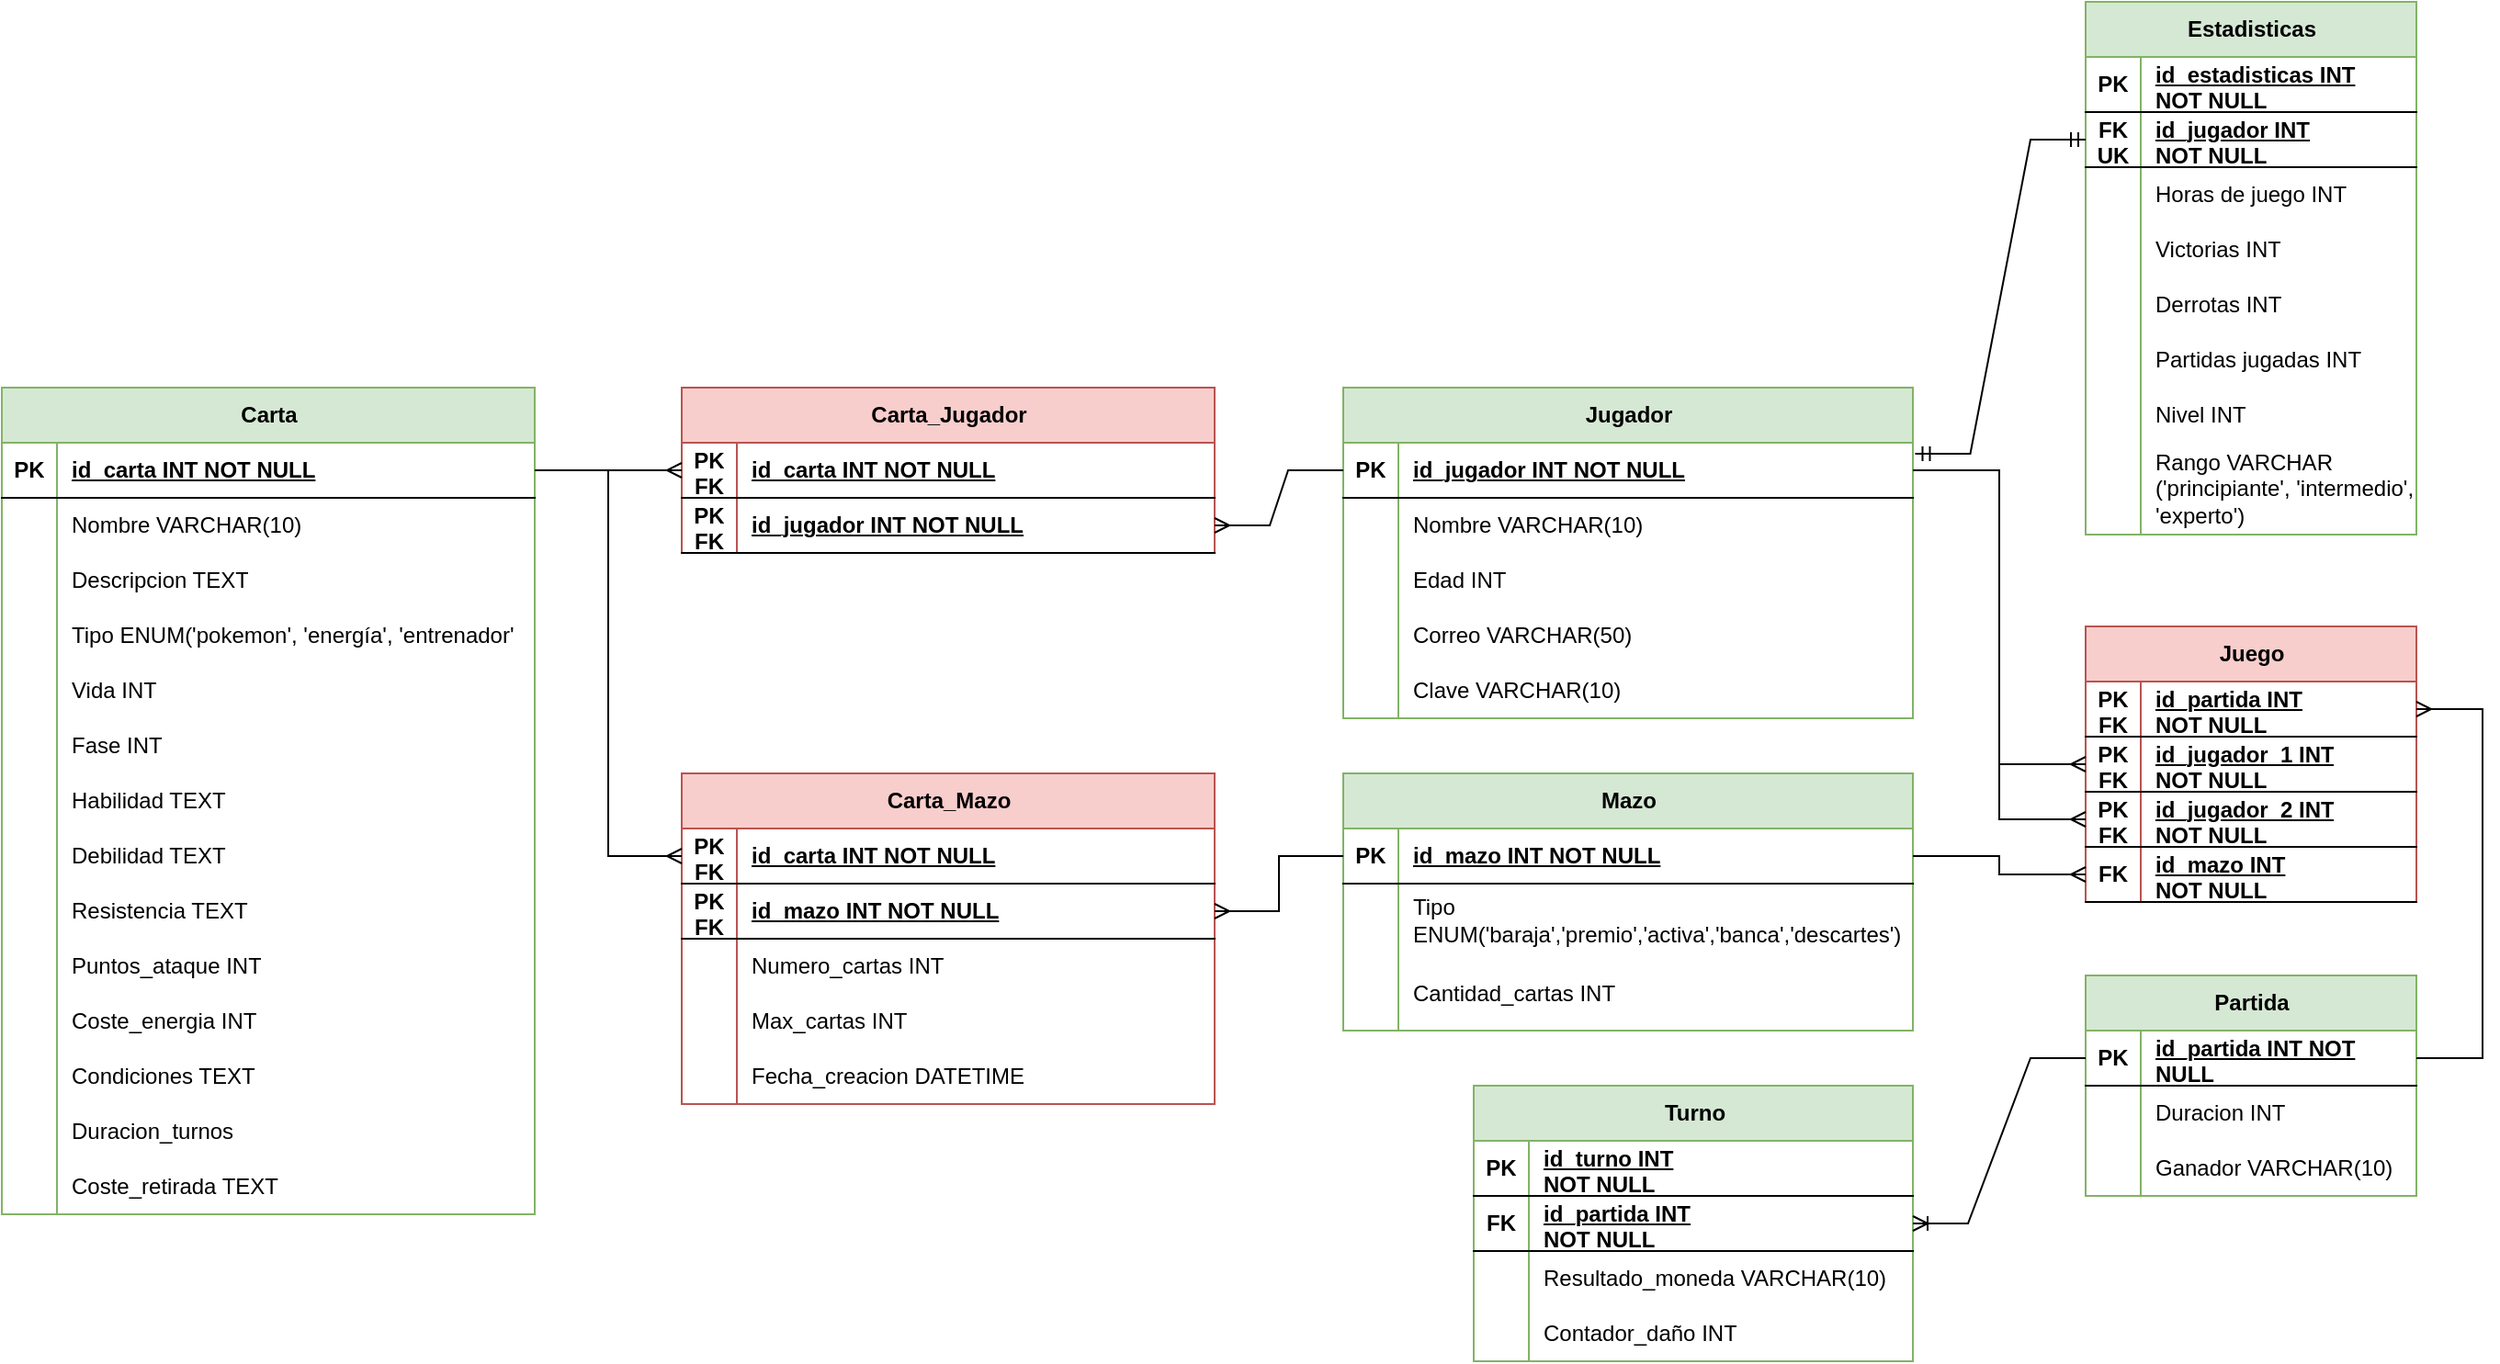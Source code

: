 <mxfile version="26.1.0">
  <diagram name="Página-1" id="tlngv8iXOyc2YVxWV-I8">
    <mxGraphModel grid="1" page="1" gridSize="10" guides="1" tooltips="1" connect="1" arrows="1" fold="1" pageScale="1" pageWidth="827" pageHeight="1169" math="0" shadow="0">
      <root>
        <mxCell id="0" />
        <mxCell id="1" parent="0" />
        <mxCell id="6Y1uYxIbJXJmOSM6ijOe-14" value="Jugador" style="shape=table;startSize=30;container=1;collapsible=1;childLayout=tableLayout;fixedRows=1;rowLines=0;fontStyle=1;align=center;resizeLast=1;html=1;fillColor=#d5e8d4;strokeColor=#82b366;" vertex="1" parent="1">
          <mxGeometry x="10" y="90" width="310" height="180" as="geometry">
            <mxRectangle x="400" y="110" width="80" height="30" as="alternateBounds" />
          </mxGeometry>
        </mxCell>
        <mxCell id="6Y1uYxIbJXJmOSM6ijOe-15" value="" style="shape=tableRow;horizontal=0;startSize=0;swimlaneHead=0;swimlaneBody=0;fillColor=none;collapsible=0;dropTarget=0;points=[[0,0.5],[1,0.5]];portConstraint=eastwest;top=0;left=0;right=0;bottom=1;" vertex="1" parent="6Y1uYxIbJXJmOSM6ijOe-14">
          <mxGeometry y="30" width="310" height="30" as="geometry" />
        </mxCell>
        <mxCell id="6Y1uYxIbJXJmOSM6ijOe-16" value="PK" style="shape=partialRectangle;connectable=0;fillColor=none;top=0;left=0;bottom=0;right=0;fontStyle=1;overflow=hidden;whiteSpace=wrap;html=1;" vertex="1" parent="6Y1uYxIbJXJmOSM6ijOe-15">
          <mxGeometry width="30" height="30" as="geometry">
            <mxRectangle width="30" height="30" as="alternateBounds" />
          </mxGeometry>
        </mxCell>
        <mxCell id="6Y1uYxIbJXJmOSM6ijOe-17" value="id_jugador INT NOT NULL" style="shape=partialRectangle;connectable=0;fillColor=none;top=0;left=0;bottom=0;right=0;align=left;spacingLeft=6;fontStyle=5;overflow=hidden;whiteSpace=wrap;html=1;" vertex="1" parent="6Y1uYxIbJXJmOSM6ijOe-15">
          <mxGeometry x="30" width="280" height="30" as="geometry">
            <mxRectangle width="280" height="30" as="alternateBounds" />
          </mxGeometry>
        </mxCell>
        <mxCell id="6Y1uYxIbJXJmOSM6ijOe-18" value="" style="shape=tableRow;horizontal=0;startSize=0;swimlaneHead=0;swimlaneBody=0;fillColor=none;collapsible=0;dropTarget=0;points=[[0,0.5],[1,0.5]];portConstraint=eastwest;top=0;left=0;right=0;bottom=0;" vertex="1" parent="6Y1uYxIbJXJmOSM6ijOe-14">
          <mxGeometry y="60" width="310" height="30" as="geometry" />
        </mxCell>
        <mxCell id="6Y1uYxIbJXJmOSM6ijOe-19" value="" style="shape=partialRectangle;connectable=0;fillColor=none;top=0;left=0;bottom=0;right=0;editable=1;overflow=hidden;whiteSpace=wrap;html=1;" vertex="1" parent="6Y1uYxIbJXJmOSM6ijOe-18">
          <mxGeometry width="30" height="30" as="geometry">
            <mxRectangle width="30" height="30" as="alternateBounds" />
          </mxGeometry>
        </mxCell>
        <mxCell id="6Y1uYxIbJXJmOSM6ijOe-20" value="Nombre VARCHAR(10)" style="shape=partialRectangle;connectable=0;fillColor=none;top=0;left=0;bottom=0;right=0;align=left;spacingLeft=6;overflow=hidden;whiteSpace=wrap;html=1;" vertex="1" parent="6Y1uYxIbJXJmOSM6ijOe-18">
          <mxGeometry x="30" width="280" height="30" as="geometry">
            <mxRectangle width="280" height="30" as="alternateBounds" />
          </mxGeometry>
        </mxCell>
        <mxCell id="6Y1uYxIbJXJmOSM6ijOe-21" value="" style="shape=tableRow;horizontal=0;startSize=0;swimlaneHead=0;swimlaneBody=0;fillColor=none;collapsible=0;dropTarget=0;points=[[0,0.5],[1,0.5]];portConstraint=eastwest;top=0;left=0;right=0;bottom=0;" vertex="1" parent="6Y1uYxIbJXJmOSM6ijOe-14">
          <mxGeometry y="90" width="310" height="30" as="geometry" />
        </mxCell>
        <mxCell id="6Y1uYxIbJXJmOSM6ijOe-22" value="" style="shape=partialRectangle;connectable=0;fillColor=none;top=0;left=0;bottom=0;right=0;editable=1;overflow=hidden;whiteSpace=wrap;html=1;" vertex="1" parent="6Y1uYxIbJXJmOSM6ijOe-21">
          <mxGeometry width="30" height="30" as="geometry">
            <mxRectangle width="30" height="30" as="alternateBounds" />
          </mxGeometry>
        </mxCell>
        <mxCell id="6Y1uYxIbJXJmOSM6ijOe-23" value="Edad INT" style="shape=partialRectangle;connectable=0;fillColor=none;top=0;left=0;bottom=0;right=0;align=left;spacingLeft=6;overflow=hidden;whiteSpace=wrap;html=1;" vertex="1" parent="6Y1uYxIbJXJmOSM6ijOe-21">
          <mxGeometry x="30" width="280" height="30" as="geometry">
            <mxRectangle width="280" height="30" as="alternateBounds" />
          </mxGeometry>
        </mxCell>
        <mxCell id="Kytd1l6AJFmynb2f_fbJ-1" style="shape=tableRow;horizontal=0;startSize=0;swimlaneHead=0;swimlaneBody=0;fillColor=none;collapsible=0;dropTarget=0;points=[[0,0.5],[1,0.5]];portConstraint=eastwest;top=0;left=0;right=0;bottom=0;" vertex="1" parent="6Y1uYxIbJXJmOSM6ijOe-14">
          <mxGeometry y="120" width="310" height="30" as="geometry" />
        </mxCell>
        <mxCell id="Kytd1l6AJFmynb2f_fbJ-2" style="shape=partialRectangle;connectable=0;fillColor=none;top=0;left=0;bottom=0;right=0;editable=1;overflow=hidden;whiteSpace=wrap;html=1;" vertex="1" parent="Kytd1l6AJFmynb2f_fbJ-1">
          <mxGeometry width="30" height="30" as="geometry">
            <mxRectangle width="30" height="30" as="alternateBounds" />
          </mxGeometry>
        </mxCell>
        <mxCell id="Kytd1l6AJFmynb2f_fbJ-3" value="Correo VARCHAR(50)" style="shape=partialRectangle;connectable=0;fillColor=none;top=0;left=0;bottom=0;right=0;align=left;spacingLeft=6;overflow=hidden;whiteSpace=wrap;html=1;" vertex="1" parent="Kytd1l6AJFmynb2f_fbJ-1">
          <mxGeometry x="30" width="280" height="30" as="geometry">
            <mxRectangle width="280" height="30" as="alternateBounds" />
          </mxGeometry>
        </mxCell>
        <mxCell id="Kytd1l6AJFmynb2f_fbJ-4" style="shape=tableRow;horizontal=0;startSize=0;swimlaneHead=0;swimlaneBody=0;fillColor=none;collapsible=0;dropTarget=0;points=[[0,0.5],[1,0.5]];portConstraint=eastwest;top=0;left=0;right=0;bottom=0;" vertex="1" parent="6Y1uYxIbJXJmOSM6ijOe-14">
          <mxGeometry y="150" width="310" height="30" as="geometry" />
        </mxCell>
        <mxCell id="Kytd1l6AJFmynb2f_fbJ-5" style="shape=partialRectangle;connectable=0;fillColor=none;top=0;left=0;bottom=0;right=0;editable=1;overflow=hidden;whiteSpace=wrap;html=1;" vertex="1" parent="Kytd1l6AJFmynb2f_fbJ-4">
          <mxGeometry width="30" height="30" as="geometry">
            <mxRectangle width="30" height="30" as="alternateBounds" />
          </mxGeometry>
        </mxCell>
        <mxCell id="Kytd1l6AJFmynb2f_fbJ-6" value="Clave VARCHAR(10)" style="shape=partialRectangle;connectable=0;fillColor=none;top=0;left=0;bottom=0;right=0;align=left;spacingLeft=6;overflow=hidden;whiteSpace=wrap;html=1;" vertex="1" parent="Kytd1l6AJFmynb2f_fbJ-4">
          <mxGeometry x="30" width="280" height="30" as="geometry">
            <mxRectangle width="280" height="30" as="alternateBounds" />
          </mxGeometry>
        </mxCell>
        <mxCell id="6Y1uYxIbJXJmOSM6ijOe-32" value="Estadisticas" style="shape=table;startSize=30;container=1;collapsible=1;childLayout=tableLayout;fixedRows=1;rowLines=0;fontStyle=1;align=center;resizeLast=1;html=1;fillColor=#d5e8d4;strokeColor=#82b366;" vertex="1" parent="1">
          <mxGeometry x="414" y="-120" width="180" height="290" as="geometry" />
        </mxCell>
        <mxCell id="JZJrmKVBLLm1Tu2zkFdy-1" value="" style="shape=tableRow;horizontal=0;startSize=0;swimlaneHead=0;swimlaneBody=0;fillColor=none;collapsible=0;dropTarget=0;points=[[0,0.5],[1,0.5]];portConstraint=eastwest;top=0;left=0;right=0;bottom=1;" vertex="1" parent="6Y1uYxIbJXJmOSM6ijOe-32">
          <mxGeometry y="30" width="180" height="30" as="geometry" />
        </mxCell>
        <mxCell id="JZJrmKVBLLm1Tu2zkFdy-2" value="PK" style="shape=partialRectangle;connectable=0;fillColor=none;top=0;left=0;bottom=0;right=0;fontStyle=1;overflow=hidden;whiteSpace=wrap;html=1;" vertex="1" parent="JZJrmKVBLLm1Tu2zkFdy-1">
          <mxGeometry width="30" height="30" as="geometry">
            <mxRectangle width="30" height="30" as="alternateBounds" />
          </mxGeometry>
        </mxCell>
        <mxCell id="JZJrmKVBLLm1Tu2zkFdy-3" value="id_estadisticas INT&lt;br&gt;NOT NULL" style="shape=partialRectangle;connectable=0;fillColor=none;top=0;left=0;bottom=0;right=0;align=left;spacingLeft=6;fontStyle=5;overflow=hidden;whiteSpace=wrap;html=1;" vertex="1" parent="JZJrmKVBLLm1Tu2zkFdy-1">
          <mxGeometry x="30" width="150" height="30" as="geometry">
            <mxRectangle width="150" height="30" as="alternateBounds" />
          </mxGeometry>
        </mxCell>
        <mxCell id="6Y1uYxIbJXJmOSM6ijOe-33" value="" style="shape=tableRow;horizontal=0;startSize=0;swimlaneHead=0;swimlaneBody=0;fillColor=none;collapsible=0;dropTarget=0;points=[[0,0.5],[1,0.5]];portConstraint=eastwest;top=0;left=0;right=0;bottom=1;" vertex="1" parent="6Y1uYxIbJXJmOSM6ijOe-32">
          <mxGeometry y="60" width="180" height="30" as="geometry" />
        </mxCell>
        <mxCell id="6Y1uYxIbJXJmOSM6ijOe-34" value="FK&lt;div&gt;UK&lt;/div&gt;" style="shape=partialRectangle;connectable=0;fillColor=none;top=0;left=0;bottom=0;right=0;fontStyle=1;overflow=hidden;whiteSpace=wrap;html=1;" vertex="1" parent="6Y1uYxIbJXJmOSM6ijOe-33">
          <mxGeometry width="30" height="30" as="geometry">
            <mxRectangle width="30" height="30" as="alternateBounds" />
          </mxGeometry>
        </mxCell>
        <mxCell id="6Y1uYxIbJXJmOSM6ijOe-35" value="id_jugador INT&lt;br&gt;NOT NULL" style="shape=partialRectangle;connectable=0;fillColor=none;top=0;left=0;bottom=0;right=0;align=left;spacingLeft=6;fontStyle=5;overflow=hidden;whiteSpace=wrap;html=1;" vertex="1" parent="6Y1uYxIbJXJmOSM6ijOe-33">
          <mxGeometry x="30" width="150" height="30" as="geometry">
            <mxRectangle width="150" height="30" as="alternateBounds" />
          </mxGeometry>
        </mxCell>
        <mxCell id="6Y1uYxIbJXJmOSM6ijOe-36" value="" style="shape=tableRow;horizontal=0;startSize=0;swimlaneHead=0;swimlaneBody=0;fillColor=none;collapsible=0;dropTarget=0;points=[[0,0.5],[1,0.5]];portConstraint=eastwest;top=0;left=0;right=0;bottom=0;" vertex="1" parent="6Y1uYxIbJXJmOSM6ijOe-32">
          <mxGeometry y="90" width="180" height="30" as="geometry" />
        </mxCell>
        <mxCell id="6Y1uYxIbJXJmOSM6ijOe-37" value="" style="shape=partialRectangle;connectable=0;fillColor=none;top=0;left=0;bottom=0;right=0;editable=1;overflow=hidden;whiteSpace=wrap;html=1;" vertex="1" parent="6Y1uYxIbJXJmOSM6ijOe-36">
          <mxGeometry width="30" height="30" as="geometry">
            <mxRectangle width="30" height="30" as="alternateBounds" />
          </mxGeometry>
        </mxCell>
        <mxCell id="6Y1uYxIbJXJmOSM6ijOe-38" value="Horas de juego INT" style="shape=partialRectangle;connectable=0;fillColor=none;top=0;left=0;bottom=0;right=0;align=left;spacingLeft=6;overflow=hidden;whiteSpace=wrap;html=1;" vertex="1" parent="6Y1uYxIbJXJmOSM6ijOe-36">
          <mxGeometry x="30" width="150" height="30" as="geometry">
            <mxRectangle width="150" height="30" as="alternateBounds" />
          </mxGeometry>
        </mxCell>
        <mxCell id="6Y1uYxIbJXJmOSM6ijOe-39" value="" style="shape=tableRow;horizontal=0;startSize=0;swimlaneHead=0;swimlaneBody=0;fillColor=none;collapsible=0;dropTarget=0;points=[[0,0.5],[1,0.5]];portConstraint=eastwest;top=0;left=0;right=0;bottom=0;" vertex="1" parent="6Y1uYxIbJXJmOSM6ijOe-32">
          <mxGeometry y="120" width="180" height="30" as="geometry" />
        </mxCell>
        <mxCell id="6Y1uYxIbJXJmOSM6ijOe-40" value="" style="shape=partialRectangle;connectable=0;fillColor=none;top=0;left=0;bottom=0;right=0;editable=1;overflow=hidden;whiteSpace=wrap;html=1;" vertex="1" parent="6Y1uYxIbJXJmOSM6ijOe-39">
          <mxGeometry width="30" height="30" as="geometry">
            <mxRectangle width="30" height="30" as="alternateBounds" />
          </mxGeometry>
        </mxCell>
        <mxCell id="6Y1uYxIbJXJmOSM6ijOe-41" value="Victorias INT" style="shape=partialRectangle;connectable=0;fillColor=none;top=0;left=0;bottom=0;right=0;align=left;spacingLeft=6;overflow=hidden;whiteSpace=wrap;html=1;" vertex="1" parent="6Y1uYxIbJXJmOSM6ijOe-39">
          <mxGeometry x="30" width="150" height="30" as="geometry">
            <mxRectangle width="150" height="30" as="alternateBounds" />
          </mxGeometry>
        </mxCell>
        <mxCell id="6Y1uYxIbJXJmOSM6ijOe-42" value="" style="shape=tableRow;horizontal=0;startSize=0;swimlaneHead=0;swimlaneBody=0;fillColor=none;collapsible=0;dropTarget=0;points=[[0,0.5],[1,0.5]];portConstraint=eastwest;top=0;left=0;right=0;bottom=0;" vertex="1" parent="6Y1uYxIbJXJmOSM6ijOe-32">
          <mxGeometry y="150" width="180" height="30" as="geometry" />
        </mxCell>
        <mxCell id="6Y1uYxIbJXJmOSM6ijOe-43" value="" style="shape=partialRectangle;connectable=0;fillColor=none;top=0;left=0;bottom=0;right=0;editable=1;overflow=hidden;whiteSpace=wrap;html=1;" vertex="1" parent="6Y1uYxIbJXJmOSM6ijOe-42">
          <mxGeometry width="30" height="30" as="geometry">
            <mxRectangle width="30" height="30" as="alternateBounds" />
          </mxGeometry>
        </mxCell>
        <mxCell id="6Y1uYxIbJXJmOSM6ijOe-44" value="Derrotas INT" style="shape=partialRectangle;connectable=0;fillColor=none;top=0;left=0;bottom=0;right=0;align=left;spacingLeft=6;overflow=hidden;whiteSpace=wrap;html=1;" vertex="1" parent="6Y1uYxIbJXJmOSM6ijOe-42">
          <mxGeometry x="30" width="150" height="30" as="geometry">
            <mxRectangle width="150" height="30" as="alternateBounds" />
          </mxGeometry>
        </mxCell>
        <mxCell id="6Y1uYxIbJXJmOSM6ijOe-83" value="" style="shape=tableRow;horizontal=0;startSize=0;swimlaneHead=0;swimlaneBody=0;fillColor=none;collapsible=0;dropTarget=0;points=[[0,0.5],[1,0.5]];portConstraint=eastwest;top=0;left=0;right=0;bottom=0;" vertex="1" parent="6Y1uYxIbJXJmOSM6ijOe-32">
          <mxGeometry y="180" width="180" height="30" as="geometry" />
        </mxCell>
        <mxCell id="6Y1uYxIbJXJmOSM6ijOe-84" value="" style="shape=partialRectangle;connectable=0;fillColor=none;top=0;left=0;bottom=0;right=0;editable=1;overflow=hidden;whiteSpace=wrap;html=1;" vertex="1" parent="6Y1uYxIbJXJmOSM6ijOe-83">
          <mxGeometry width="30" height="30" as="geometry">
            <mxRectangle width="30" height="30" as="alternateBounds" />
          </mxGeometry>
        </mxCell>
        <mxCell id="6Y1uYxIbJXJmOSM6ijOe-85" value="Partidas jugadas INT" style="shape=partialRectangle;connectable=0;fillColor=none;top=0;left=0;bottom=0;right=0;align=left;spacingLeft=6;overflow=hidden;whiteSpace=wrap;html=1;" vertex="1" parent="6Y1uYxIbJXJmOSM6ijOe-83">
          <mxGeometry x="30" width="150" height="30" as="geometry">
            <mxRectangle width="150" height="30" as="alternateBounds" />
          </mxGeometry>
        </mxCell>
        <mxCell id="Kytd1l6AJFmynb2f_fbJ-10" style="shape=tableRow;horizontal=0;startSize=0;swimlaneHead=0;swimlaneBody=0;fillColor=none;collapsible=0;dropTarget=0;points=[[0,0.5],[1,0.5]];portConstraint=eastwest;top=0;left=0;right=0;bottom=0;" vertex="1" parent="6Y1uYxIbJXJmOSM6ijOe-32">
          <mxGeometry y="210" width="180" height="30" as="geometry" />
        </mxCell>
        <mxCell id="Kytd1l6AJFmynb2f_fbJ-11" style="shape=partialRectangle;connectable=0;fillColor=none;top=0;left=0;bottom=0;right=0;editable=1;overflow=hidden;whiteSpace=wrap;html=1;" vertex="1" parent="Kytd1l6AJFmynb2f_fbJ-10">
          <mxGeometry width="30" height="30" as="geometry">
            <mxRectangle width="30" height="30" as="alternateBounds" />
          </mxGeometry>
        </mxCell>
        <mxCell id="Kytd1l6AJFmynb2f_fbJ-12" value="Nivel INT" style="shape=partialRectangle;connectable=0;fillColor=none;top=0;left=0;bottom=0;right=0;align=left;spacingLeft=6;overflow=hidden;whiteSpace=wrap;html=1;" vertex="1" parent="Kytd1l6AJFmynb2f_fbJ-10">
          <mxGeometry x="30" width="150" height="30" as="geometry">
            <mxRectangle width="150" height="30" as="alternateBounds" />
          </mxGeometry>
        </mxCell>
        <mxCell id="Kytd1l6AJFmynb2f_fbJ-13" style="shape=tableRow;horizontal=0;startSize=0;swimlaneHead=0;swimlaneBody=0;fillColor=none;collapsible=0;dropTarget=0;points=[[0,0.5],[1,0.5]];portConstraint=eastwest;top=0;left=0;right=0;bottom=0;" vertex="1" parent="6Y1uYxIbJXJmOSM6ijOe-32">
          <mxGeometry y="240" width="180" height="50" as="geometry" />
        </mxCell>
        <mxCell id="Kytd1l6AJFmynb2f_fbJ-14" style="shape=partialRectangle;connectable=0;fillColor=none;top=0;left=0;bottom=0;right=0;editable=1;overflow=hidden;whiteSpace=wrap;html=1;" vertex="1" parent="Kytd1l6AJFmynb2f_fbJ-13">
          <mxGeometry width="30" height="50" as="geometry">
            <mxRectangle width="30" height="50" as="alternateBounds" />
          </mxGeometry>
        </mxCell>
        <mxCell id="Kytd1l6AJFmynb2f_fbJ-15" value="Rango VARCHAR (&#39;principiante&#39;, &#39;intermedio&#39;, &#39;experto&#39;)" style="shape=partialRectangle;connectable=0;fillColor=none;top=0;left=0;bottom=0;right=0;align=left;spacingLeft=6;overflow=hidden;whiteSpace=wrap;html=1;" vertex="1" parent="Kytd1l6AJFmynb2f_fbJ-13">
          <mxGeometry x="30" width="150" height="50" as="geometry">
            <mxRectangle width="150" height="50" as="alternateBounds" />
          </mxGeometry>
        </mxCell>
        <mxCell id="6Y1uYxIbJXJmOSM6ijOe-54" value="Carta" style="shape=table;startSize=30;container=1;collapsible=1;childLayout=tableLayout;fixedRows=1;rowLines=0;fontStyle=1;align=center;resizeLast=1;html=1;fillColor=#d5e8d4;strokeColor=#82b366;" vertex="1" parent="1">
          <mxGeometry x="-720" y="90" width="290.0" height="450" as="geometry" />
        </mxCell>
        <mxCell id="6Y1uYxIbJXJmOSM6ijOe-55" value="" style="shape=tableRow;horizontal=0;startSize=0;swimlaneHead=0;swimlaneBody=0;fillColor=none;collapsible=0;dropTarget=0;points=[[0,0.5],[1,0.5]];portConstraint=eastwest;top=0;left=0;right=0;bottom=1;" vertex="1" parent="6Y1uYxIbJXJmOSM6ijOe-54">
          <mxGeometry y="30" width="290.0" height="30" as="geometry" />
        </mxCell>
        <mxCell id="6Y1uYxIbJXJmOSM6ijOe-56" value="PK" style="shape=partialRectangle;connectable=0;fillColor=none;top=0;left=0;bottom=0;right=0;fontStyle=1;overflow=hidden;whiteSpace=wrap;html=1;" vertex="1" parent="6Y1uYxIbJXJmOSM6ijOe-55">
          <mxGeometry width="30" height="30" as="geometry">
            <mxRectangle width="30" height="30" as="alternateBounds" />
          </mxGeometry>
        </mxCell>
        <mxCell id="6Y1uYxIbJXJmOSM6ijOe-57" value="id_carta INT NOT NULL" style="shape=partialRectangle;connectable=0;fillColor=none;top=0;left=0;bottom=0;right=0;align=left;spacingLeft=6;fontStyle=5;overflow=hidden;whiteSpace=wrap;html=1;" vertex="1" parent="6Y1uYxIbJXJmOSM6ijOe-55">
          <mxGeometry x="30" width="260.0" height="30" as="geometry">
            <mxRectangle width="260.0" height="30" as="alternateBounds" />
          </mxGeometry>
        </mxCell>
        <mxCell id="6Y1uYxIbJXJmOSM6ijOe-61" value="" style="shape=tableRow;horizontal=0;startSize=0;swimlaneHead=0;swimlaneBody=0;fillColor=none;collapsible=0;dropTarget=0;points=[[0,0.5],[1,0.5]];portConstraint=eastwest;top=0;left=0;right=0;bottom=0;" vertex="1" parent="6Y1uYxIbJXJmOSM6ijOe-54">
          <mxGeometry y="60" width="290.0" height="30" as="geometry" />
        </mxCell>
        <mxCell id="6Y1uYxIbJXJmOSM6ijOe-62" value="" style="shape=partialRectangle;connectable=0;fillColor=none;top=0;left=0;bottom=0;right=0;editable=1;overflow=hidden;whiteSpace=wrap;html=1;" vertex="1" parent="6Y1uYxIbJXJmOSM6ijOe-61">
          <mxGeometry width="30" height="30" as="geometry">
            <mxRectangle width="30" height="30" as="alternateBounds" />
          </mxGeometry>
        </mxCell>
        <mxCell id="6Y1uYxIbJXJmOSM6ijOe-63" value="Nombre VARCHAR(10)" style="shape=partialRectangle;connectable=0;fillColor=none;top=0;left=0;bottom=0;right=0;align=left;spacingLeft=6;overflow=hidden;whiteSpace=wrap;html=1;" vertex="1" parent="6Y1uYxIbJXJmOSM6ijOe-61">
          <mxGeometry x="30" width="260.0" height="30" as="geometry">
            <mxRectangle width="260.0" height="30" as="alternateBounds" />
          </mxGeometry>
        </mxCell>
        <mxCell id="njJMeFl6jzKbLZJjlkmR-35" value="" style="shape=tableRow;horizontal=0;startSize=0;swimlaneHead=0;swimlaneBody=0;fillColor=none;collapsible=0;dropTarget=0;points=[[0,0.5],[1,0.5]];portConstraint=eastwest;top=0;left=0;right=0;bottom=0;" vertex="1" parent="6Y1uYxIbJXJmOSM6ijOe-54">
          <mxGeometry y="90" width="290.0" height="30" as="geometry" />
        </mxCell>
        <mxCell id="njJMeFl6jzKbLZJjlkmR-36" value="" style="shape=partialRectangle;connectable=0;fillColor=none;top=0;left=0;bottom=0;right=0;editable=1;overflow=hidden;whiteSpace=wrap;html=1;" vertex="1" parent="njJMeFl6jzKbLZJjlkmR-35">
          <mxGeometry width="30" height="30" as="geometry">
            <mxRectangle width="30" height="30" as="alternateBounds" />
          </mxGeometry>
        </mxCell>
        <mxCell id="njJMeFl6jzKbLZJjlkmR-37" value="Descripcion TEXT" style="shape=partialRectangle;connectable=0;fillColor=none;top=0;left=0;bottom=0;right=0;align=left;spacingLeft=6;overflow=hidden;whiteSpace=wrap;html=1;" vertex="1" parent="njJMeFl6jzKbLZJjlkmR-35">
          <mxGeometry x="30" width="260.0" height="30" as="geometry">
            <mxRectangle width="260.0" height="30" as="alternateBounds" />
          </mxGeometry>
        </mxCell>
        <mxCell id="6Y1uYxIbJXJmOSM6ijOe-58" value="" style="shape=tableRow;horizontal=0;startSize=0;swimlaneHead=0;swimlaneBody=0;fillColor=none;collapsible=0;dropTarget=0;points=[[0,0.5],[1,0.5]];portConstraint=eastwest;top=0;left=0;right=0;bottom=0;" vertex="1" parent="6Y1uYxIbJXJmOSM6ijOe-54">
          <mxGeometry y="120" width="290.0" height="30" as="geometry" />
        </mxCell>
        <mxCell id="6Y1uYxIbJXJmOSM6ijOe-59" value="" style="shape=partialRectangle;connectable=0;fillColor=none;top=0;left=0;bottom=0;right=0;editable=1;overflow=hidden;whiteSpace=wrap;html=1;" vertex="1" parent="6Y1uYxIbJXJmOSM6ijOe-58">
          <mxGeometry width="30" height="30" as="geometry">
            <mxRectangle width="30" height="30" as="alternateBounds" />
          </mxGeometry>
        </mxCell>
        <mxCell id="6Y1uYxIbJXJmOSM6ijOe-60" value="Tipo ENUM(&#39;pokemon&#39;, &#39;energía&#39;, &#39;entrenador&#39;" style="shape=partialRectangle;connectable=0;fillColor=none;top=0;left=0;bottom=0;right=0;align=left;spacingLeft=6;overflow=hidden;whiteSpace=wrap;html=1;" vertex="1" parent="6Y1uYxIbJXJmOSM6ijOe-58">
          <mxGeometry x="30" width="260.0" height="30" as="geometry">
            <mxRectangle width="260.0" height="30" as="alternateBounds" />
          </mxGeometry>
        </mxCell>
        <mxCell id="6Y1uYxIbJXJmOSM6ijOe-64" value="" style="shape=tableRow;horizontal=0;startSize=0;swimlaneHead=0;swimlaneBody=0;fillColor=none;collapsible=0;dropTarget=0;points=[[0,0.5],[1,0.5]];portConstraint=eastwest;top=0;left=0;right=0;bottom=0;" vertex="1" parent="6Y1uYxIbJXJmOSM6ijOe-54">
          <mxGeometry y="150" width="290.0" height="30" as="geometry" />
        </mxCell>
        <mxCell id="6Y1uYxIbJXJmOSM6ijOe-65" value="" style="shape=partialRectangle;connectable=0;fillColor=none;top=0;left=0;bottom=0;right=0;editable=1;overflow=hidden;whiteSpace=wrap;html=1;" vertex="1" parent="6Y1uYxIbJXJmOSM6ijOe-64">
          <mxGeometry width="30" height="30" as="geometry">
            <mxRectangle width="30" height="30" as="alternateBounds" />
          </mxGeometry>
        </mxCell>
        <mxCell id="6Y1uYxIbJXJmOSM6ijOe-66" value="Vida INT" style="shape=partialRectangle;connectable=0;fillColor=none;top=0;left=0;bottom=0;right=0;align=left;spacingLeft=6;overflow=hidden;whiteSpace=wrap;html=1;" vertex="1" parent="6Y1uYxIbJXJmOSM6ijOe-64">
          <mxGeometry x="30" width="260.0" height="30" as="geometry">
            <mxRectangle width="260.0" height="30" as="alternateBounds" />
          </mxGeometry>
        </mxCell>
        <mxCell id="njJMeFl6jzKbLZJjlkmR-4" value="" style="shape=tableRow;horizontal=0;startSize=0;swimlaneHead=0;swimlaneBody=0;fillColor=none;collapsible=0;dropTarget=0;points=[[0,0.5],[1,0.5]];portConstraint=eastwest;top=0;left=0;right=0;bottom=0;" vertex="1" parent="6Y1uYxIbJXJmOSM6ijOe-54">
          <mxGeometry y="180" width="290.0" height="30" as="geometry" />
        </mxCell>
        <mxCell id="njJMeFl6jzKbLZJjlkmR-5" value="" style="shape=partialRectangle;connectable=0;fillColor=none;top=0;left=0;bottom=0;right=0;editable=1;overflow=hidden;whiteSpace=wrap;html=1;" vertex="1" parent="njJMeFl6jzKbLZJjlkmR-4">
          <mxGeometry width="30" height="30" as="geometry">
            <mxRectangle width="30" height="30" as="alternateBounds" />
          </mxGeometry>
        </mxCell>
        <mxCell id="njJMeFl6jzKbLZJjlkmR-6" value="Fase INT" style="shape=partialRectangle;connectable=0;fillColor=none;top=0;left=0;bottom=0;right=0;align=left;spacingLeft=6;overflow=hidden;whiteSpace=wrap;html=1;" vertex="1" parent="njJMeFl6jzKbLZJjlkmR-4">
          <mxGeometry x="30" width="260.0" height="30" as="geometry">
            <mxRectangle width="260.0" height="30" as="alternateBounds" />
          </mxGeometry>
        </mxCell>
        <mxCell id="njJMeFl6jzKbLZJjlkmR-102" style="shape=tableRow;horizontal=0;startSize=0;swimlaneHead=0;swimlaneBody=0;fillColor=none;collapsible=0;dropTarget=0;points=[[0,0.5],[1,0.5]];portConstraint=eastwest;top=0;left=0;right=0;bottom=0;" vertex="1" parent="6Y1uYxIbJXJmOSM6ijOe-54">
          <mxGeometry y="210" width="290.0" height="30" as="geometry" />
        </mxCell>
        <mxCell id="njJMeFl6jzKbLZJjlkmR-103" style="shape=partialRectangle;connectable=0;fillColor=none;top=0;left=0;bottom=0;right=0;editable=1;overflow=hidden;whiteSpace=wrap;html=1;" vertex="1" parent="njJMeFl6jzKbLZJjlkmR-102">
          <mxGeometry width="30" height="30" as="geometry">
            <mxRectangle width="30" height="30" as="alternateBounds" />
          </mxGeometry>
        </mxCell>
        <mxCell id="njJMeFl6jzKbLZJjlkmR-104" value="Habilidad TEXT" style="shape=partialRectangle;connectable=0;fillColor=none;top=0;left=0;bottom=0;right=0;align=left;spacingLeft=6;overflow=hidden;whiteSpace=wrap;html=1;" vertex="1" parent="njJMeFl6jzKbLZJjlkmR-102">
          <mxGeometry x="30" width="260.0" height="30" as="geometry">
            <mxRectangle width="260.0" height="30" as="alternateBounds" />
          </mxGeometry>
        </mxCell>
        <mxCell id="6Y1uYxIbJXJmOSM6ijOe-70" value="" style="shape=tableRow;horizontal=0;startSize=0;swimlaneHead=0;swimlaneBody=0;fillColor=none;collapsible=0;dropTarget=0;points=[[0,0.5],[1,0.5]];portConstraint=eastwest;top=0;left=0;right=0;bottom=0;" vertex="1" parent="6Y1uYxIbJXJmOSM6ijOe-54">
          <mxGeometry y="240" width="290.0" height="30" as="geometry" />
        </mxCell>
        <mxCell id="6Y1uYxIbJXJmOSM6ijOe-71" value="" style="shape=partialRectangle;connectable=0;fillColor=none;top=0;left=0;bottom=0;right=0;editable=1;overflow=hidden;whiteSpace=wrap;html=1;" vertex="1" parent="6Y1uYxIbJXJmOSM6ijOe-70">
          <mxGeometry width="30" height="30" as="geometry">
            <mxRectangle width="30" height="30" as="alternateBounds" />
          </mxGeometry>
        </mxCell>
        <mxCell id="6Y1uYxIbJXJmOSM6ijOe-72" value="Debilidad TEXT" style="shape=partialRectangle;connectable=0;fillColor=none;top=0;left=0;bottom=0;right=0;align=left;spacingLeft=6;overflow=hidden;whiteSpace=wrap;html=1;" vertex="1" parent="6Y1uYxIbJXJmOSM6ijOe-70">
          <mxGeometry x="30" width="260.0" height="30" as="geometry">
            <mxRectangle width="260.0" height="30" as="alternateBounds" />
          </mxGeometry>
        </mxCell>
        <mxCell id="njJMeFl6jzKbLZJjlkmR-108" style="shape=tableRow;horizontal=0;startSize=0;swimlaneHead=0;swimlaneBody=0;fillColor=none;collapsible=0;dropTarget=0;points=[[0,0.5],[1,0.5]];portConstraint=eastwest;top=0;left=0;right=0;bottom=0;" vertex="1" parent="6Y1uYxIbJXJmOSM6ijOe-54">
          <mxGeometry y="270" width="290.0" height="30" as="geometry" />
        </mxCell>
        <mxCell id="njJMeFl6jzKbLZJjlkmR-109" style="shape=partialRectangle;connectable=0;fillColor=none;top=0;left=0;bottom=0;right=0;editable=1;overflow=hidden;whiteSpace=wrap;html=1;" vertex="1" parent="njJMeFl6jzKbLZJjlkmR-108">
          <mxGeometry width="30" height="30" as="geometry">
            <mxRectangle width="30" height="30" as="alternateBounds" />
          </mxGeometry>
        </mxCell>
        <mxCell id="njJMeFl6jzKbLZJjlkmR-110" value="Resistencia TEXT" style="shape=partialRectangle;connectable=0;fillColor=none;top=0;left=0;bottom=0;right=0;align=left;spacingLeft=6;overflow=hidden;whiteSpace=wrap;html=1;" vertex="1" parent="njJMeFl6jzKbLZJjlkmR-108">
          <mxGeometry x="30" width="260.0" height="30" as="geometry">
            <mxRectangle width="260.0" height="30" as="alternateBounds" />
          </mxGeometry>
        </mxCell>
        <mxCell id="93I4x6KxYkw6_KY05Foo-44" style="shape=tableRow;horizontal=0;startSize=0;swimlaneHead=0;swimlaneBody=0;fillColor=none;collapsible=0;dropTarget=0;points=[[0,0.5],[1,0.5]];portConstraint=eastwest;top=0;left=0;right=0;bottom=0;" vertex="1" parent="6Y1uYxIbJXJmOSM6ijOe-54">
          <mxGeometry y="300" width="290.0" height="30" as="geometry" />
        </mxCell>
        <mxCell id="93I4x6KxYkw6_KY05Foo-45" style="shape=partialRectangle;connectable=0;fillColor=none;top=0;left=0;bottom=0;right=0;editable=1;overflow=hidden;whiteSpace=wrap;html=1;" vertex="1" parent="93I4x6KxYkw6_KY05Foo-44">
          <mxGeometry width="30" height="30" as="geometry">
            <mxRectangle width="30" height="30" as="alternateBounds" />
          </mxGeometry>
        </mxCell>
        <mxCell id="93I4x6KxYkw6_KY05Foo-46" value="Puntos_ataque INT" style="shape=partialRectangle;connectable=0;fillColor=none;top=0;left=0;bottom=0;right=0;align=left;spacingLeft=6;overflow=hidden;whiteSpace=wrap;html=1;" vertex="1" parent="93I4x6KxYkw6_KY05Foo-44">
          <mxGeometry x="30" width="260.0" height="30" as="geometry">
            <mxRectangle width="260.0" height="30" as="alternateBounds" />
          </mxGeometry>
        </mxCell>
        <mxCell id="93I4x6KxYkw6_KY05Foo-47" style="shape=tableRow;horizontal=0;startSize=0;swimlaneHead=0;swimlaneBody=0;fillColor=none;collapsible=0;dropTarget=0;points=[[0,0.5],[1,0.5]];portConstraint=eastwest;top=0;left=0;right=0;bottom=0;" vertex="1" parent="6Y1uYxIbJXJmOSM6ijOe-54">
          <mxGeometry y="330" width="290.0" height="30" as="geometry" />
        </mxCell>
        <mxCell id="93I4x6KxYkw6_KY05Foo-48" style="shape=partialRectangle;connectable=0;fillColor=none;top=0;left=0;bottom=0;right=0;editable=1;overflow=hidden;whiteSpace=wrap;html=1;" vertex="1" parent="93I4x6KxYkw6_KY05Foo-47">
          <mxGeometry width="30" height="30" as="geometry">
            <mxRectangle width="30" height="30" as="alternateBounds" />
          </mxGeometry>
        </mxCell>
        <mxCell id="93I4x6KxYkw6_KY05Foo-49" value="Coste_energia INT" style="shape=partialRectangle;connectable=0;fillColor=none;top=0;left=0;bottom=0;right=0;align=left;spacingLeft=6;overflow=hidden;whiteSpace=wrap;html=1;" vertex="1" parent="93I4x6KxYkw6_KY05Foo-47">
          <mxGeometry x="30" width="260.0" height="30" as="geometry">
            <mxRectangle width="260.0" height="30" as="alternateBounds" />
          </mxGeometry>
        </mxCell>
        <mxCell id="93I4x6KxYkw6_KY05Foo-50" style="shape=tableRow;horizontal=0;startSize=0;swimlaneHead=0;swimlaneBody=0;fillColor=none;collapsible=0;dropTarget=0;points=[[0,0.5],[1,0.5]];portConstraint=eastwest;top=0;left=0;right=0;bottom=0;" vertex="1" parent="6Y1uYxIbJXJmOSM6ijOe-54">
          <mxGeometry y="360" width="290.0" height="30" as="geometry" />
        </mxCell>
        <mxCell id="93I4x6KxYkw6_KY05Foo-51" style="shape=partialRectangle;connectable=0;fillColor=none;top=0;left=0;bottom=0;right=0;editable=1;overflow=hidden;whiteSpace=wrap;html=1;" vertex="1" parent="93I4x6KxYkw6_KY05Foo-50">
          <mxGeometry width="30" height="30" as="geometry">
            <mxRectangle width="30" height="30" as="alternateBounds" />
          </mxGeometry>
        </mxCell>
        <mxCell id="93I4x6KxYkw6_KY05Foo-52" value="Condiciones TEXT" style="shape=partialRectangle;connectable=0;fillColor=none;top=0;left=0;bottom=0;right=0;align=left;spacingLeft=6;overflow=hidden;whiteSpace=wrap;html=1;" vertex="1" parent="93I4x6KxYkw6_KY05Foo-50">
          <mxGeometry x="30" width="260.0" height="30" as="geometry">
            <mxRectangle width="260.0" height="30" as="alternateBounds" />
          </mxGeometry>
        </mxCell>
        <mxCell id="93I4x6KxYkw6_KY05Foo-53" style="shape=tableRow;horizontal=0;startSize=0;swimlaneHead=0;swimlaneBody=0;fillColor=none;collapsible=0;dropTarget=0;points=[[0,0.5],[1,0.5]];portConstraint=eastwest;top=0;left=0;right=0;bottom=0;" vertex="1" parent="6Y1uYxIbJXJmOSM6ijOe-54">
          <mxGeometry y="390" width="290.0" height="30" as="geometry" />
        </mxCell>
        <mxCell id="93I4x6KxYkw6_KY05Foo-54" style="shape=partialRectangle;connectable=0;fillColor=none;top=0;left=0;bottom=0;right=0;editable=1;overflow=hidden;whiteSpace=wrap;html=1;" vertex="1" parent="93I4x6KxYkw6_KY05Foo-53">
          <mxGeometry width="30" height="30" as="geometry">
            <mxRectangle width="30" height="30" as="alternateBounds" />
          </mxGeometry>
        </mxCell>
        <mxCell id="93I4x6KxYkw6_KY05Foo-55" value="Duracion_turnos" style="shape=partialRectangle;connectable=0;fillColor=none;top=0;left=0;bottom=0;right=0;align=left;spacingLeft=6;overflow=hidden;whiteSpace=wrap;html=1;" vertex="1" parent="93I4x6KxYkw6_KY05Foo-53">
          <mxGeometry x="30" width="260.0" height="30" as="geometry">
            <mxRectangle width="260.0" height="30" as="alternateBounds" />
          </mxGeometry>
        </mxCell>
        <mxCell id="njJMeFl6jzKbLZJjlkmR-1" value="" style="shape=tableRow;horizontal=0;startSize=0;swimlaneHead=0;swimlaneBody=0;fillColor=none;collapsible=0;dropTarget=0;points=[[0,0.5],[1,0.5]];portConstraint=eastwest;top=0;left=0;right=0;bottom=0;" vertex="1" parent="6Y1uYxIbJXJmOSM6ijOe-54">
          <mxGeometry y="420" width="290.0" height="30" as="geometry" />
        </mxCell>
        <mxCell id="njJMeFl6jzKbLZJjlkmR-2" value="" style="shape=partialRectangle;connectable=0;fillColor=none;top=0;left=0;bottom=0;right=0;editable=1;overflow=hidden;whiteSpace=wrap;html=1;" vertex="1" parent="njJMeFl6jzKbLZJjlkmR-1">
          <mxGeometry width="30" height="30" as="geometry">
            <mxRectangle width="30" height="30" as="alternateBounds" />
          </mxGeometry>
        </mxCell>
        <mxCell id="njJMeFl6jzKbLZJjlkmR-3" value="Coste_retirada TEXT" style="shape=partialRectangle;connectable=0;fillColor=none;top=0;left=0;bottom=0;right=0;align=left;spacingLeft=6;overflow=hidden;whiteSpace=wrap;html=1;" vertex="1" parent="njJMeFl6jzKbLZJjlkmR-1">
          <mxGeometry x="30" width="260.0" height="30" as="geometry">
            <mxRectangle width="260.0" height="30" as="alternateBounds" />
          </mxGeometry>
        </mxCell>
        <mxCell id="6Y1uYxIbJXJmOSM6ijOe-86" value="" style="edgeStyle=entityRelationEdgeStyle;fontSize=12;html=1;endArrow=ERmandOne;startArrow=ERmandOne;rounded=0;exitX=0;exitY=0.5;exitDx=0;exitDy=0;entryX=1.004;entryY=0.2;entryDx=0;entryDy=0;entryPerimeter=0;" edge="1" parent="1" source="6Y1uYxIbJXJmOSM6ijOe-33" target="6Y1uYxIbJXJmOSM6ijOe-15">
          <mxGeometry width="100" height="100" relative="1" as="geometry">
            <mxPoint x="660" y="430" as="sourcePoint" />
            <mxPoint x="630" y="150" as="targetPoint" />
            <Array as="points">
              <mxPoint x="730" y="305" />
              <mxPoint x="390" y="140" />
              <mxPoint x="620" y="280" />
              <mxPoint x="610" y="190" />
              <mxPoint x="580" y="160" />
            </Array>
          </mxGeometry>
        </mxCell>
        <mxCell id="JZJrmKVBLLm1Tu2zkFdy-94" value="Carta_Jugador" style="shape=table;startSize=30;container=1;collapsible=1;childLayout=tableLayout;fixedRows=1;rowLines=0;fontStyle=1;align=center;resizeLast=1;html=1;fillColor=#f8cecc;strokeColor=#b85450;" vertex="1" parent="1">
          <mxGeometry x="-350" y="90" width="290.0" height="90" as="geometry" />
        </mxCell>
        <mxCell id="JZJrmKVBLLm1Tu2zkFdy-107" value="" style="shape=tableRow;horizontal=0;startSize=0;swimlaneHead=0;swimlaneBody=0;fillColor=none;collapsible=0;dropTarget=0;points=[[0,0.5],[1,0.5]];portConstraint=eastwest;top=0;left=0;right=0;bottom=1;" vertex="1" parent="JZJrmKVBLLm1Tu2zkFdy-94">
          <mxGeometry y="30" width="290.0" height="30" as="geometry" />
        </mxCell>
        <mxCell id="JZJrmKVBLLm1Tu2zkFdy-108" value="PK&lt;br&gt;FK" style="shape=partialRectangle;connectable=0;fillColor=none;top=0;left=0;bottom=0;right=0;fontStyle=1;overflow=hidden;whiteSpace=wrap;html=1;" vertex="1" parent="JZJrmKVBLLm1Tu2zkFdy-107">
          <mxGeometry width="30" height="30" as="geometry">
            <mxRectangle width="30" height="30" as="alternateBounds" />
          </mxGeometry>
        </mxCell>
        <mxCell id="JZJrmKVBLLm1Tu2zkFdy-109" value="id_carta INT NOT NULL" style="shape=partialRectangle;connectable=0;fillColor=none;top=0;left=0;bottom=0;right=0;align=left;spacingLeft=6;fontStyle=5;overflow=hidden;whiteSpace=wrap;html=1;" vertex="1" parent="JZJrmKVBLLm1Tu2zkFdy-107">
          <mxGeometry x="30" width="260.0" height="30" as="geometry">
            <mxRectangle width="260.0" height="30" as="alternateBounds" />
          </mxGeometry>
        </mxCell>
        <mxCell id="JZJrmKVBLLm1Tu2zkFdy-95" value="" style="shape=tableRow;horizontal=0;startSize=0;swimlaneHead=0;swimlaneBody=0;fillColor=none;collapsible=0;dropTarget=0;points=[[0,0.5],[1,0.5]];portConstraint=eastwest;top=0;left=0;right=0;bottom=1;" vertex="1" parent="JZJrmKVBLLm1Tu2zkFdy-94">
          <mxGeometry y="60" width="290.0" height="30" as="geometry" />
        </mxCell>
        <mxCell id="JZJrmKVBLLm1Tu2zkFdy-96" value="PK&lt;br&gt;FK" style="shape=partialRectangle;connectable=0;fillColor=none;top=0;left=0;bottom=0;right=0;fontStyle=1;overflow=hidden;whiteSpace=wrap;html=1;" vertex="1" parent="JZJrmKVBLLm1Tu2zkFdy-95">
          <mxGeometry width="30" height="30" as="geometry">
            <mxRectangle width="30" height="30" as="alternateBounds" />
          </mxGeometry>
        </mxCell>
        <mxCell id="JZJrmKVBLLm1Tu2zkFdy-97" value="id_jugador INT NOT NULL" style="shape=partialRectangle;connectable=0;fillColor=none;top=0;left=0;bottom=0;right=0;align=left;spacingLeft=6;fontStyle=5;overflow=hidden;whiteSpace=wrap;html=1;" vertex="1" parent="JZJrmKVBLLm1Tu2zkFdy-95">
          <mxGeometry x="30" width="260.0" height="30" as="geometry">
            <mxRectangle width="260.0" height="30" as="alternateBounds" />
          </mxGeometry>
        </mxCell>
        <mxCell id="JZJrmKVBLLm1Tu2zkFdy-116" value="" style="edgeStyle=entityRelationEdgeStyle;fontSize=12;html=1;endArrow=ERmany;rounded=0;exitX=0;exitY=0.5;exitDx=0;exitDy=0;entryX=1;entryY=0.5;entryDx=0;entryDy=0;startArrow=none;startFill=0;endFill=0;" edge="1" parent="1" source="6Y1uYxIbJXJmOSM6ijOe-15" target="JZJrmKVBLLm1Tu2zkFdy-95">
          <mxGeometry width="100" height="100" relative="1" as="geometry">
            <mxPoint x="160" y="320" as="sourcePoint" />
            <mxPoint x="260" y="220" as="targetPoint" />
            <Array as="points">
              <mxPoint x="300" y="340" />
            </Array>
          </mxGeometry>
        </mxCell>
        <mxCell id="JZJrmKVBLLm1Tu2zkFdy-118" value="" style="edgeStyle=entityRelationEdgeStyle;fontSize=12;html=1;endArrow=ERmany;rounded=0;exitX=1;exitY=0.5;exitDx=0;exitDy=0;entryX=0;entryY=0.5;entryDx=0;entryDy=0;endFill=0;" edge="1" parent="1" source="6Y1uYxIbJXJmOSM6ijOe-55" target="JZJrmKVBLLm1Tu2zkFdy-107">
          <mxGeometry width="100" height="100" relative="1" as="geometry">
            <mxPoint x="300" y="290" as="sourcePoint" />
            <mxPoint x="220" y="320" as="targetPoint" />
          </mxGeometry>
        </mxCell>
        <mxCell id="njJMeFl6jzKbLZJjlkmR-38" value="Partida" style="shape=table;startSize=30;container=1;collapsible=1;childLayout=tableLayout;fixedRows=1;rowLines=0;fontStyle=1;align=center;resizeLast=1;html=1;fillColor=#d5e8d4;strokeColor=#82b366;" vertex="1" parent="1">
          <mxGeometry x="414" y="410" width="180" height="120" as="geometry" />
        </mxCell>
        <mxCell id="njJMeFl6jzKbLZJjlkmR-60" value="" style="shape=tableRow;horizontal=0;startSize=0;swimlaneHead=0;swimlaneBody=0;fillColor=none;collapsible=0;dropTarget=0;points=[[0,0.5],[1,0.5]];portConstraint=eastwest;top=0;left=0;right=0;bottom=1;" vertex="1" parent="njJMeFl6jzKbLZJjlkmR-38">
          <mxGeometry y="30" width="180" height="30" as="geometry" />
        </mxCell>
        <mxCell id="njJMeFl6jzKbLZJjlkmR-61" value="PK" style="shape=partialRectangle;connectable=0;fillColor=none;top=0;left=0;bottom=0;right=0;fontStyle=1;overflow=hidden;whiteSpace=wrap;html=1;" vertex="1" parent="njJMeFl6jzKbLZJjlkmR-60">
          <mxGeometry width="30" height="30" as="geometry">
            <mxRectangle width="30" height="30" as="alternateBounds" />
          </mxGeometry>
        </mxCell>
        <mxCell id="njJMeFl6jzKbLZJjlkmR-62" value="id_partida INT NOT NULL" style="shape=partialRectangle;connectable=0;fillColor=none;top=0;left=0;bottom=0;right=0;align=left;spacingLeft=6;fontStyle=5;overflow=hidden;whiteSpace=wrap;html=1;" vertex="1" parent="njJMeFl6jzKbLZJjlkmR-60">
          <mxGeometry x="30" width="150" height="30" as="geometry">
            <mxRectangle width="150" height="30" as="alternateBounds" />
          </mxGeometry>
        </mxCell>
        <mxCell id="njJMeFl6jzKbLZJjlkmR-45" value="" style="shape=tableRow;horizontal=0;startSize=0;swimlaneHead=0;swimlaneBody=0;fillColor=none;collapsible=0;dropTarget=0;points=[[0,0.5],[1,0.5]];portConstraint=eastwest;top=0;left=0;right=0;bottom=0;" vertex="1" parent="njJMeFl6jzKbLZJjlkmR-38">
          <mxGeometry y="60" width="180" height="30" as="geometry" />
        </mxCell>
        <mxCell id="njJMeFl6jzKbLZJjlkmR-46" value="" style="shape=partialRectangle;connectable=0;fillColor=none;top=0;left=0;bottom=0;right=0;editable=1;overflow=hidden;whiteSpace=wrap;html=1;" vertex="1" parent="njJMeFl6jzKbLZJjlkmR-45">
          <mxGeometry width="30" height="30" as="geometry">
            <mxRectangle width="30" height="30" as="alternateBounds" />
          </mxGeometry>
        </mxCell>
        <mxCell id="njJMeFl6jzKbLZJjlkmR-47" value="Duracion INT" style="shape=partialRectangle;connectable=0;fillColor=none;top=0;left=0;bottom=0;right=0;align=left;spacingLeft=6;overflow=hidden;whiteSpace=wrap;html=1;" vertex="1" parent="njJMeFl6jzKbLZJjlkmR-45">
          <mxGeometry x="30" width="150" height="30" as="geometry">
            <mxRectangle width="150" height="30" as="alternateBounds" />
          </mxGeometry>
        </mxCell>
        <mxCell id="njJMeFl6jzKbLZJjlkmR-48" value="" style="shape=tableRow;horizontal=0;startSize=0;swimlaneHead=0;swimlaneBody=0;fillColor=none;collapsible=0;dropTarget=0;points=[[0,0.5],[1,0.5]];portConstraint=eastwest;top=0;left=0;right=0;bottom=0;" vertex="1" parent="njJMeFl6jzKbLZJjlkmR-38">
          <mxGeometry y="90" width="180" height="30" as="geometry" />
        </mxCell>
        <mxCell id="njJMeFl6jzKbLZJjlkmR-49" value="" style="shape=partialRectangle;connectable=0;fillColor=none;top=0;left=0;bottom=0;right=0;editable=1;overflow=hidden;whiteSpace=wrap;html=1;" vertex="1" parent="njJMeFl6jzKbLZJjlkmR-48">
          <mxGeometry width="30" height="30" as="geometry">
            <mxRectangle width="30" height="30" as="alternateBounds" />
          </mxGeometry>
        </mxCell>
        <mxCell id="njJMeFl6jzKbLZJjlkmR-50" value="Ganador VARCHAR(10)" style="shape=partialRectangle;connectable=0;fillColor=none;top=0;left=0;bottom=0;right=0;align=left;spacingLeft=6;overflow=hidden;whiteSpace=wrap;html=1;" vertex="1" parent="njJMeFl6jzKbLZJjlkmR-48">
          <mxGeometry x="30" width="150" height="30" as="geometry">
            <mxRectangle width="150" height="30" as="alternateBounds" />
          </mxGeometry>
        </mxCell>
        <mxCell id="njJMeFl6jzKbLZJjlkmR-224" value="Turno" style="shape=table;startSize=30;container=1;collapsible=1;childLayout=tableLayout;fixedRows=1;rowLines=0;fontStyle=1;align=center;resizeLast=1;html=1;fillColor=#d5e8d4;strokeColor=#82b366;" vertex="1" parent="1">
          <mxGeometry x="81" y="470" width="239" height="150" as="geometry" />
        </mxCell>
        <mxCell id="njJMeFl6jzKbLZJjlkmR-225" value="" style="shape=tableRow;horizontal=0;startSize=0;swimlaneHead=0;swimlaneBody=0;fillColor=none;collapsible=0;dropTarget=0;points=[[0,0.5],[1,0.5]];portConstraint=eastwest;top=0;left=0;right=0;bottom=1;" vertex="1" parent="njJMeFl6jzKbLZJjlkmR-224">
          <mxGeometry y="30" width="239" height="30" as="geometry" />
        </mxCell>
        <mxCell id="njJMeFl6jzKbLZJjlkmR-226" value="PK" style="shape=partialRectangle;connectable=0;fillColor=none;top=0;left=0;bottom=0;right=0;fontStyle=1;overflow=hidden;whiteSpace=wrap;html=1;" vertex="1" parent="njJMeFl6jzKbLZJjlkmR-225">
          <mxGeometry width="30" height="30" as="geometry">
            <mxRectangle width="30" height="30" as="alternateBounds" />
          </mxGeometry>
        </mxCell>
        <mxCell id="njJMeFl6jzKbLZJjlkmR-227" value="id_turno INT&lt;div&gt;NOT NULL&lt;/div&gt;" style="shape=partialRectangle;connectable=0;fillColor=none;top=0;left=0;bottom=0;right=0;align=left;spacingLeft=6;fontStyle=5;overflow=hidden;whiteSpace=wrap;html=1;" vertex="1" parent="njJMeFl6jzKbLZJjlkmR-225">
          <mxGeometry x="30" width="209" height="30" as="geometry">
            <mxRectangle width="209" height="30" as="alternateBounds" />
          </mxGeometry>
        </mxCell>
        <mxCell id="njJMeFl6jzKbLZJjlkmR-327" style="shape=tableRow;horizontal=0;startSize=0;swimlaneHead=0;swimlaneBody=0;fillColor=none;collapsible=0;dropTarget=0;points=[[0,0.5],[1,0.5]];portConstraint=eastwest;top=0;left=0;right=0;bottom=1;" vertex="1" parent="njJMeFl6jzKbLZJjlkmR-224">
          <mxGeometry y="60" width="239" height="30" as="geometry" />
        </mxCell>
        <mxCell id="njJMeFl6jzKbLZJjlkmR-328" value="FK" style="shape=partialRectangle;connectable=0;fillColor=none;top=0;left=0;bottom=0;right=0;fontStyle=1;overflow=hidden;whiteSpace=wrap;html=1;" vertex="1" parent="njJMeFl6jzKbLZJjlkmR-327">
          <mxGeometry width="30" height="30" as="geometry">
            <mxRectangle width="30" height="30" as="alternateBounds" />
          </mxGeometry>
        </mxCell>
        <mxCell id="njJMeFl6jzKbLZJjlkmR-329" value="id_partida INT&lt;div&gt;NOT NULL&lt;/div&gt;" style="shape=partialRectangle;connectable=0;fillColor=none;top=0;left=0;bottom=0;right=0;align=left;spacingLeft=6;fontStyle=5;overflow=hidden;whiteSpace=wrap;html=1;" vertex="1" parent="njJMeFl6jzKbLZJjlkmR-327">
          <mxGeometry x="30" width="209" height="30" as="geometry">
            <mxRectangle width="209" height="30" as="alternateBounds" />
          </mxGeometry>
        </mxCell>
        <mxCell id="njJMeFl6jzKbLZJjlkmR-228" value="" style="shape=tableRow;horizontal=0;startSize=0;swimlaneHead=0;swimlaneBody=0;fillColor=none;collapsible=0;dropTarget=0;points=[[0,0.5],[1,0.5]];portConstraint=eastwest;top=0;left=0;right=0;bottom=0;" vertex="1" parent="njJMeFl6jzKbLZJjlkmR-224">
          <mxGeometry y="90" width="239" height="30" as="geometry" />
        </mxCell>
        <mxCell id="njJMeFl6jzKbLZJjlkmR-229" value="" style="shape=partialRectangle;connectable=0;fillColor=none;top=0;left=0;bottom=0;right=0;editable=1;overflow=hidden;whiteSpace=wrap;html=1;" vertex="1" parent="njJMeFl6jzKbLZJjlkmR-228">
          <mxGeometry width="30" height="30" as="geometry">
            <mxRectangle width="30" height="30" as="alternateBounds" />
          </mxGeometry>
        </mxCell>
        <mxCell id="njJMeFl6jzKbLZJjlkmR-230" value="Resultado_moneda VARCHAR(10)" style="shape=partialRectangle;connectable=0;fillColor=none;top=0;left=0;bottom=0;right=0;align=left;spacingLeft=6;overflow=hidden;whiteSpace=wrap;html=1;" vertex="1" parent="njJMeFl6jzKbLZJjlkmR-228">
          <mxGeometry x="30" width="209" height="30" as="geometry">
            <mxRectangle width="209" height="30" as="alternateBounds" />
          </mxGeometry>
        </mxCell>
        <mxCell id="njJMeFl6jzKbLZJjlkmR-243" style="shape=tableRow;horizontal=0;startSize=0;swimlaneHead=0;swimlaneBody=0;fillColor=none;collapsible=0;dropTarget=0;points=[[0,0.5],[1,0.5]];portConstraint=eastwest;top=0;left=0;right=0;bottom=0;" vertex="1" parent="njJMeFl6jzKbLZJjlkmR-224">
          <mxGeometry y="120" width="239" height="30" as="geometry" />
        </mxCell>
        <mxCell id="njJMeFl6jzKbLZJjlkmR-244" style="shape=partialRectangle;connectable=0;fillColor=none;top=0;left=0;bottom=0;right=0;editable=1;overflow=hidden;whiteSpace=wrap;html=1;" vertex="1" parent="njJMeFl6jzKbLZJjlkmR-243">
          <mxGeometry width="30" height="30" as="geometry">
            <mxRectangle width="30" height="30" as="alternateBounds" />
          </mxGeometry>
        </mxCell>
        <mxCell id="njJMeFl6jzKbLZJjlkmR-245" value="Contador_daño INT" style="shape=partialRectangle;connectable=0;fillColor=none;top=0;left=0;bottom=0;right=0;align=left;spacingLeft=6;overflow=hidden;whiteSpace=wrap;html=1;" vertex="1" parent="njJMeFl6jzKbLZJjlkmR-243">
          <mxGeometry x="30" width="209" height="30" as="geometry">
            <mxRectangle width="209" height="30" as="alternateBounds" />
          </mxGeometry>
        </mxCell>
        <mxCell id="njJMeFl6jzKbLZJjlkmR-350" value="Mazo" style="shape=table;startSize=30;container=1;collapsible=1;childLayout=tableLayout;fixedRows=1;rowLines=0;fontStyle=1;align=center;resizeLast=1;html=1;fillColor=#d5e8d4;strokeColor=#82b366;" vertex="1" parent="1">
          <mxGeometry x="10" y="300" width="310" height="140" as="geometry" />
        </mxCell>
        <mxCell id="njJMeFl6jzKbLZJjlkmR-351" value="" style="shape=tableRow;horizontal=0;startSize=0;swimlaneHead=0;swimlaneBody=0;fillColor=none;collapsible=0;dropTarget=0;points=[[0,0.5],[1,0.5]];portConstraint=eastwest;top=0;left=0;right=0;bottom=1;" vertex="1" parent="njJMeFl6jzKbLZJjlkmR-350">
          <mxGeometry y="30" width="310" height="30" as="geometry" />
        </mxCell>
        <mxCell id="njJMeFl6jzKbLZJjlkmR-352" value="PK" style="shape=partialRectangle;connectable=0;fillColor=none;top=0;left=0;bottom=0;right=0;fontStyle=1;overflow=hidden;whiteSpace=wrap;html=1;" vertex="1" parent="njJMeFl6jzKbLZJjlkmR-351">
          <mxGeometry width="30" height="30" as="geometry">
            <mxRectangle width="30" height="30" as="alternateBounds" />
          </mxGeometry>
        </mxCell>
        <mxCell id="njJMeFl6jzKbLZJjlkmR-353" value="id_mazo INT NOT NULL" style="shape=partialRectangle;connectable=0;fillColor=none;top=0;left=0;bottom=0;right=0;align=left;spacingLeft=6;fontStyle=5;overflow=hidden;whiteSpace=wrap;html=1;" vertex="1" parent="njJMeFl6jzKbLZJjlkmR-351">
          <mxGeometry x="30" width="280" height="30" as="geometry">
            <mxRectangle width="280" height="30" as="alternateBounds" />
          </mxGeometry>
        </mxCell>
        <mxCell id="njJMeFl6jzKbLZJjlkmR-354" value="" style="shape=tableRow;horizontal=0;startSize=0;swimlaneHead=0;swimlaneBody=0;fillColor=none;collapsible=0;dropTarget=0;points=[[0,0.5],[1,0.5]];portConstraint=eastwest;top=0;left=0;right=0;bottom=0;" vertex="1" parent="njJMeFl6jzKbLZJjlkmR-350">
          <mxGeometry y="60" width="310" height="40" as="geometry" />
        </mxCell>
        <mxCell id="njJMeFl6jzKbLZJjlkmR-355" value="" style="shape=partialRectangle;connectable=0;fillColor=none;top=0;left=0;bottom=0;right=0;editable=1;overflow=hidden;whiteSpace=wrap;html=1;" vertex="1" parent="njJMeFl6jzKbLZJjlkmR-354">
          <mxGeometry width="30" height="40" as="geometry">
            <mxRectangle width="30" height="40" as="alternateBounds" />
          </mxGeometry>
        </mxCell>
        <mxCell id="njJMeFl6jzKbLZJjlkmR-356" value="Tipo ENUM(&#39;baraja&#39;,&#39;premio&#39;,&#39;activa&#39;,&#39;banca&#39;,&#39;descartes&#39;)" style="shape=partialRectangle;connectable=0;fillColor=none;top=0;left=0;bottom=0;right=0;align=left;spacingLeft=6;overflow=hidden;whiteSpace=wrap;html=1;" vertex="1" parent="njJMeFl6jzKbLZJjlkmR-354">
          <mxGeometry x="30" width="280" height="40" as="geometry">
            <mxRectangle width="280" height="40" as="alternateBounds" />
          </mxGeometry>
        </mxCell>
        <mxCell id="93I4x6KxYkw6_KY05Foo-96" style="shape=tableRow;horizontal=0;startSize=0;swimlaneHead=0;swimlaneBody=0;fillColor=none;collapsible=0;dropTarget=0;points=[[0,0.5],[1,0.5]];portConstraint=eastwest;top=0;left=0;right=0;bottom=0;" vertex="1" parent="njJMeFl6jzKbLZJjlkmR-350">
          <mxGeometry y="100" width="310" height="40" as="geometry" />
        </mxCell>
        <mxCell id="93I4x6KxYkw6_KY05Foo-97" style="shape=partialRectangle;connectable=0;fillColor=none;top=0;left=0;bottom=0;right=0;editable=1;overflow=hidden;whiteSpace=wrap;html=1;" vertex="1" parent="93I4x6KxYkw6_KY05Foo-96">
          <mxGeometry width="30" height="40" as="geometry">
            <mxRectangle width="30" height="40" as="alternateBounds" />
          </mxGeometry>
        </mxCell>
        <mxCell id="93I4x6KxYkw6_KY05Foo-98" value="Cantidad_cartas INT" style="shape=partialRectangle;connectable=0;fillColor=none;top=0;left=0;bottom=0;right=0;align=left;spacingLeft=6;overflow=hidden;whiteSpace=wrap;html=1;" vertex="1" parent="93I4x6KxYkw6_KY05Foo-96">
          <mxGeometry x="30" width="280" height="40" as="geometry">
            <mxRectangle width="280" height="40" as="alternateBounds" />
          </mxGeometry>
        </mxCell>
        <mxCell id="93I4x6KxYkw6_KY05Foo-1" value="Carta_Mazo" style="shape=table;startSize=30;container=1;collapsible=1;childLayout=tableLayout;fixedRows=1;rowLines=0;fontStyle=1;align=center;resizeLast=1;html=1;fillColor=#f8cecc;strokeColor=#b85450;" vertex="1" parent="1">
          <mxGeometry x="-350" y="300" width="290.0" height="180" as="geometry" />
        </mxCell>
        <mxCell id="93I4x6KxYkw6_KY05Foo-2" value="" style="shape=tableRow;horizontal=0;startSize=0;swimlaneHead=0;swimlaneBody=0;fillColor=none;collapsible=0;dropTarget=0;points=[[0,0.5],[1,0.5]];portConstraint=eastwest;top=0;left=0;right=0;bottom=1;" vertex="1" parent="93I4x6KxYkw6_KY05Foo-1">
          <mxGeometry y="30" width="290.0" height="30" as="geometry" />
        </mxCell>
        <mxCell id="93I4x6KxYkw6_KY05Foo-3" value="PK&lt;br&gt;FK" style="shape=partialRectangle;connectable=0;fillColor=none;top=0;left=0;bottom=0;right=0;fontStyle=1;overflow=hidden;whiteSpace=wrap;html=1;" vertex="1" parent="93I4x6KxYkw6_KY05Foo-2">
          <mxGeometry width="30" height="30" as="geometry">
            <mxRectangle width="30" height="30" as="alternateBounds" />
          </mxGeometry>
        </mxCell>
        <mxCell id="93I4x6KxYkw6_KY05Foo-4" value="id_carta INT NOT NULL" style="shape=partialRectangle;connectable=0;fillColor=none;top=0;left=0;bottom=0;right=0;align=left;spacingLeft=6;fontStyle=5;overflow=hidden;whiteSpace=wrap;html=1;" vertex="1" parent="93I4x6KxYkw6_KY05Foo-2">
          <mxGeometry x="30" width="260.0" height="30" as="geometry">
            <mxRectangle width="260.0" height="30" as="alternateBounds" />
          </mxGeometry>
        </mxCell>
        <mxCell id="93I4x6KxYkw6_KY05Foo-32" style="shape=tableRow;horizontal=0;startSize=0;swimlaneHead=0;swimlaneBody=0;fillColor=none;collapsible=0;dropTarget=0;points=[[0,0.5],[1,0.5]];portConstraint=eastwest;top=0;left=0;right=0;bottom=1;" vertex="1" parent="93I4x6KxYkw6_KY05Foo-1">
          <mxGeometry y="60" width="290.0" height="30" as="geometry" />
        </mxCell>
        <mxCell id="93I4x6KxYkw6_KY05Foo-33" value="PK&lt;br&gt;FK" style="shape=partialRectangle;connectable=0;fillColor=none;top=0;left=0;bottom=0;right=0;fontStyle=1;overflow=hidden;whiteSpace=wrap;html=1;" vertex="1" parent="93I4x6KxYkw6_KY05Foo-32">
          <mxGeometry width="30" height="30" as="geometry">
            <mxRectangle width="30" height="30" as="alternateBounds" />
          </mxGeometry>
        </mxCell>
        <mxCell id="93I4x6KxYkw6_KY05Foo-34" value="id_mazo INT NOT NULL" style="shape=partialRectangle;connectable=0;fillColor=none;top=0;left=0;bottom=0;right=0;align=left;spacingLeft=6;fontStyle=5;overflow=hidden;whiteSpace=wrap;html=1;" vertex="1" parent="93I4x6KxYkw6_KY05Foo-32">
          <mxGeometry x="30" width="260.0" height="30" as="geometry">
            <mxRectangle width="260.0" height="30" as="alternateBounds" />
          </mxGeometry>
        </mxCell>
        <mxCell id="93I4x6KxYkw6_KY05Foo-8" value="" style="shape=tableRow;horizontal=0;startSize=0;swimlaneHead=0;swimlaneBody=0;fillColor=none;collapsible=0;dropTarget=0;points=[[0,0.5],[1,0.5]];portConstraint=eastwest;top=0;left=0;right=0;bottom=0;" vertex="1" parent="93I4x6KxYkw6_KY05Foo-1">
          <mxGeometry y="90" width="290.0" height="30" as="geometry" />
        </mxCell>
        <mxCell id="93I4x6KxYkw6_KY05Foo-9" value="" style="shape=partialRectangle;connectable=0;fillColor=none;top=0;left=0;bottom=0;right=0;editable=1;overflow=hidden;whiteSpace=wrap;html=1;" vertex="1" parent="93I4x6KxYkw6_KY05Foo-8">
          <mxGeometry width="30" height="30" as="geometry">
            <mxRectangle width="30" height="30" as="alternateBounds" />
          </mxGeometry>
        </mxCell>
        <mxCell id="93I4x6KxYkw6_KY05Foo-10" value="Numero_cartas INT" style="shape=partialRectangle;connectable=0;fillColor=none;top=0;left=0;bottom=0;right=0;align=left;spacingLeft=6;overflow=hidden;whiteSpace=wrap;html=1;" vertex="1" parent="93I4x6KxYkw6_KY05Foo-8">
          <mxGeometry x="30" width="260.0" height="30" as="geometry">
            <mxRectangle width="260.0" height="30" as="alternateBounds" />
          </mxGeometry>
        </mxCell>
        <mxCell id="Kytd1l6AJFmynb2f_fbJ-16" style="shape=tableRow;horizontal=0;startSize=0;swimlaneHead=0;swimlaneBody=0;fillColor=none;collapsible=0;dropTarget=0;points=[[0,0.5],[1,0.5]];portConstraint=eastwest;top=0;left=0;right=0;bottom=0;" vertex="1" parent="93I4x6KxYkw6_KY05Foo-1">
          <mxGeometry y="120" width="290.0" height="30" as="geometry" />
        </mxCell>
        <mxCell id="Kytd1l6AJFmynb2f_fbJ-17" style="shape=partialRectangle;connectable=0;fillColor=none;top=0;left=0;bottom=0;right=0;editable=1;overflow=hidden;whiteSpace=wrap;html=1;" vertex="1" parent="Kytd1l6AJFmynb2f_fbJ-16">
          <mxGeometry width="30" height="30" as="geometry">
            <mxRectangle width="30" height="30" as="alternateBounds" />
          </mxGeometry>
        </mxCell>
        <mxCell id="Kytd1l6AJFmynb2f_fbJ-18" value="Max_cartas INT" style="shape=partialRectangle;connectable=0;fillColor=none;top=0;left=0;bottom=0;right=0;align=left;spacingLeft=6;overflow=hidden;whiteSpace=wrap;html=1;" vertex="1" parent="Kytd1l6AJFmynb2f_fbJ-16">
          <mxGeometry x="30" width="260.0" height="30" as="geometry">
            <mxRectangle width="260.0" height="30" as="alternateBounds" />
          </mxGeometry>
        </mxCell>
        <mxCell id="Kytd1l6AJFmynb2f_fbJ-19" style="shape=tableRow;horizontal=0;startSize=0;swimlaneHead=0;swimlaneBody=0;fillColor=none;collapsible=0;dropTarget=0;points=[[0,0.5],[1,0.5]];portConstraint=eastwest;top=0;left=0;right=0;bottom=0;" vertex="1" parent="93I4x6KxYkw6_KY05Foo-1">
          <mxGeometry y="150" width="290.0" height="30" as="geometry" />
        </mxCell>
        <mxCell id="Kytd1l6AJFmynb2f_fbJ-20" style="shape=partialRectangle;connectable=0;fillColor=none;top=0;left=0;bottom=0;right=0;editable=1;overflow=hidden;whiteSpace=wrap;html=1;" vertex="1" parent="Kytd1l6AJFmynb2f_fbJ-19">
          <mxGeometry width="30" height="30" as="geometry">
            <mxRectangle width="30" height="30" as="alternateBounds" />
          </mxGeometry>
        </mxCell>
        <mxCell id="Kytd1l6AJFmynb2f_fbJ-21" value="Fecha_creacion DATETIME" style="shape=partialRectangle;connectable=0;fillColor=none;top=0;left=0;bottom=0;right=0;align=left;spacingLeft=6;overflow=hidden;whiteSpace=wrap;html=1;" vertex="1" parent="Kytd1l6AJFmynb2f_fbJ-19">
          <mxGeometry x="30" width="260.0" height="30" as="geometry">
            <mxRectangle width="260.0" height="30" as="alternateBounds" />
          </mxGeometry>
        </mxCell>
        <mxCell id="93I4x6KxYkw6_KY05Foo-43" style="edgeStyle=orthogonalEdgeStyle;rounded=0;orthogonalLoop=1;jettySize=auto;html=1;entryX=1;entryY=0.5;entryDx=0;entryDy=0;endArrow=ERmany;endFill=0;" edge="1" parent="1" source="njJMeFl6jzKbLZJjlkmR-351" target="93I4x6KxYkw6_KY05Foo-32">
          <mxGeometry relative="1" as="geometry" />
        </mxCell>
        <mxCell id="93I4x6KxYkw6_KY05Foo-57" style="edgeStyle=orthogonalEdgeStyle;rounded=0;orthogonalLoop=1;jettySize=auto;html=1;entryX=0;entryY=0.5;entryDx=0;entryDy=0;endArrow=ERmany;endFill=0;" edge="1" parent="1" source="6Y1uYxIbJXJmOSM6ijOe-55" target="93I4x6KxYkw6_KY05Foo-2">
          <mxGeometry relative="1" as="geometry" />
        </mxCell>
        <mxCell id="njJMeFl6jzKbLZJjlkmR-274" value="Juego" style="shape=table;startSize=30;container=1;collapsible=1;childLayout=tableLayout;fixedRows=1;rowLines=0;fontStyle=1;align=center;resizeLast=1;html=1;fillColor=#f8cecc;strokeColor=#b85450;" vertex="1" parent="1">
          <mxGeometry x="414" y="220" width="180" height="150" as="geometry" />
        </mxCell>
        <mxCell id="njJMeFl6jzKbLZJjlkmR-275" value="" style="shape=tableRow;horizontal=0;startSize=0;swimlaneHead=0;swimlaneBody=0;fillColor=none;collapsible=0;dropTarget=0;points=[[0,0.5],[1,0.5]];portConstraint=eastwest;top=0;left=0;right=0;bottom=1;" vertex="1" parent="njJMeFl6jzKbLZJjlkmR-274">
          <mxGeometry y="30" width="180" height="30" as="geometry" />
        </mxCell>
        <mxCell id="njJMeFl6jzKbLZJjlkmR-276" value="PK&lt;br&gt;FK" style="shape=partialRectangle;connectable=0;fillColor=none;top=0;left=0;bottom=0;right=0;fontStyle=1;overflow=hidden;whiteSpace=wrap;html=1;" vertex="1" parent="njJMeFl6jzKbLZJjlkmR-275">
          <mxGeometry width="30" height="30" as="geometry">
            <mxRectangle width="30" height="30" as="alternateBounds" />
          </mxGeometry>
        </mxCell>
        <mxCell id="njJMeFl6jzKbLZJjlkmR-277" value="id_partida INT&lt;div&gt;NOT NULL&lt;/div&gt;" style="shape=partialRectangle;connectable=0;fillColor=none;top=0;left=0;bottom=0;right=0;align=left;spacingLeft=6;fontStyle=5;overflow=hidden;whiteSpace=wrap;html=1;" vertex="1" parent="njJMeFl6jzKbLZJjlkmR-275">
          <mxGeometry x="30" width="150" height="30" as="geometry">
            <mxRectangle width="150" height="30" as="alternateBounds" />
          </mxGeometry>
        </mxCell>
        <mxCell id="njJMeFl6jzKbLZJjlkmR-293" style="shape=tableRow;horizontal=0;startSize=0;swimlaneHead=0;swimlaneBody=0;fillColor=none;collapsible=0;dropTarget=0;points=[[0,0.5],[1,0.5]];portConstraint=eastwest;top=0;left=0;right=0;bottom=1;" vertex="1" parent="njJMeFl6jzKbLZJjlkmR-274">
          <mxGeometry y="60" width="180" height="30" as="geometry" />
        </mxCell>
        <mxCell id="njJMeFl6jzKbLZJjlkmR-294" value="PK&lt;br&gt;FK" style="shape=partialRectangle;connectable=0;fillColor=none;top=0;left=0;bottom=0;right=0;fontStyle=1;overflow=hidden;whiteSpace=wrap;html=1;" vertex="1" parent="njJMeFl6jzKbLZJjlkmR-293">
          <mxGeometry width="30" height="30" as="geometry">
            <mxRectangle width="30" height="30" as="alternateBounds" />
          </mxGeometry>
        </mxCell>
        <mxCell id="njJMeFl6jzKbLZJjlkmR-295" value="id_jugador_1 INT&lt;div&gt;NOT NULL&lt;/div&gt;" style="shape=partialRectangle;connectable=0;fillColor=none;top=0;left=0;bottom=0;right=0;align=left;spacingLeft=6;fontStyle=5;overflow=hidden;whiteSpace=wrap;html=1;" vertex="1" parent="njJMeFl6jzKbLZJjlkmR-293">
          <mxGeometry x="30" width="150" height="30" as="geometry">
            <mxRectangle width="150" height="30" as="alternateBounds" />
          </mxGeometry>
        </mxCell>
        <mxCell id="93I4x6KxYkw6_KY05Foo-59" style="shape=tableRow;horizontal=0;startSize=0;swimlaneHead=0;swimlaneBody=0;fillColor=none;collapsible=0;dropTarget=0;points=[[0,0.5],[1,0.5]];portConstraint=eastwest;top=0;left=0;right=0;bottom=1;" vertex="1" parent="njJMeFl6jzKbLZJjlkmR-274">
          <mxGeometry y="90" width="180" height="30" as="geometry" />
        </mxCell>
        <mxCell id="93I4x6KxYkw6_KY05Foo-60" value="PK&lt;br&gt;FK" style="shape=partialRectangle;connectable=0;fillColor=none;top=0;left=0;bottom=0;right=0;fontStyle=1;overflow=hidden;whiteSpace=wrap;html=1;" vertex="1" parent="93I4x6KxYkw6_KY05Foo-59">
          <mxGeometry width="30" height="30" as="geometry">
            <mxRectangle width="30" height="30" as="alternateBounds" />
          </mxGeometry>
        </mxCell>
        <mxCell id="93I4x6KxYkw6_KY05Foo-61" value="id_jugador_2 INT&lt;br&gt;NOT NULL" style="shape=partialRectangle;connectable=0;fillColor=none;top=0;left=0;bottom=0;right=0;align=left;spacingLeft=6;fontStyle=5;overflow=hidden;whiteSpace=wrap;html=1;" vertex="1" parent="93I4x6KxYkw6_KY05Foo-59">
          <mxGeometry x="30" width="150" height="30" as="geometry">
            <mxRectangle width="150" height="30" as="alternateBounds" />
          </mxGeometry>
        </mxCell>
        <mxCell id="njJMeFl6jzKbLZJjlkmR-347" style="shape=tableRow;horizontal=0;startSize=0;swimlaneHead=0;swimlaneBody=0;fillColor=none;collapsible=0;dropTarget=0;points=[[0,0.5],[1,0.5]];portConstraint=eastwest;top=0;left=0;right=0;bottom=1;" vertex="1" parent="njJMeFl6jzKbLZJjlkmR-274">
          <mxGeometry y="120" width="180" height="30" as="geometry" />
        </mxCell>
        <mxCell id="njJMeFl6jzKbLZJjlkmR-348" value="FK" style="shape=partialRectangle;connectable=0;fillColor=none;top=0;left=0;bottom=0;right=0;fontStyle=1;overflow=hidden;whiteSpace=wrap;html=1;" vertex="1" parent="njJMeFl6jzKbLZJjlkmR-347">
          <mxGeometry width="30" height="30" as="geometry">
            <mxRectangle width="30" height="30" as="alternateBounds" />
          </mxGeometry>
        </mxCell>
        <mxCell id="njJMeFl6jzKbLZJjlkmR-349" value="id_mazo INT&lt;div&gt;NOT NULL&lt;/div&gt;" style="shape=partialRectangle;connectable=0;fillColor=none;top=0;left=0;bottom=0;right=0;align=left;spacingLeft=6;fontStyle=5;overflow=hidden;whiteSpace=wrap;html=1;" vertex="1" parent="njJMeFl6jzKbLZJjlkmR-347">
          <mxGeometry x="30" width="150" height="30" as="geometry">
            <mxRectangle width="150" height="30" as="alternateBounds" />
          </mxGeometry>
        </mxCell>
        <mxCell id="93I4x6KxYkw6_KY05Foo-68" style="edgeStyle=orthogonalEdgeStyle;rounded=0;orthogonalLoop=1;jettySize=auto;html=1;entryX=1;entryY=0.5;entryDx=0;entryDy=0;endArrow=ERmany;endFill=0;exitX=1;exitY=0.5;exitDx=0;exitDy=0;" edge="1" parent="1" source="njJMeFl6jzKbLZJjlkmR-60" target="njJMeFl6jzKbLZJjlkmR-275">
          <mxGeometry relative="1" as="geometry">
            <mxPoint x="681" y="240" as="sourcePoint" />
            <Array as="points">
              <mxPoint x="630" y="455" />
              <mxPoint x="630" y="265" />
            </Array>
          </mxGeometry>
        </mxCell>
        <mxCell id="93I4x6KxYkw6_KY05Foo-70" style="edgeStyle=orthogonalEdgeStyle;rounded=0;orthogonalLoop=1;jettySize=auto;html=1;entryX=0;entryY=0.5;entryDx=0;entryDy=0;endArrow=ERmany;endFill=0;" edge="1" parent="1" source="6Y1uYxIbJXJmOSM6ijOe-15" target="93I4x6KxYkw6_KY05Foo-59">
          <mxGeometry relative="1" as="geometry" />
        </mxCell>
        <mxCell id="93I4x6KxYkw6_KY05Foo-75" style="edgeStyle=orthogonalEdgeStyle;rounded=0;orthogonalLoop=1;jettySize=auto;html=1;entryX=0;entryY=0.5;entryDx=0;entryDy=0;endArrow=ERmany;endFill=0;" edge="1" parent="1" source="6Y1uYxIbJXJmOSM6ijOe-15" target="njJMeFl6jzKbLZJjlkmR-274">
          <mxGeometry relative="1" as="geometry" />
        </mxCell>
        <mxCell id="93I4x6KxYkw6_KY05Foo-94" value="" style="edgeStyle=entityRelationEdgeStyle;fontSize=12;html=1;endArrow=ERoneToMany;rounded=0;exitX=0;exitY=0.5;exitDx=0;exitDy=0;entryX=1;entryY=0.5;entryDx=0;entryDy=0;" edge="1" parent="1" source="njJMeFl6jzKbLZJjlkmR-60" target="njJMeFl6jzKbLZJjlkmR-327">
          <mxGeometry width="100" height="100" relative="1" as="geometry">
            <mxPoint x="830" y="500" as="sourcePoint" />
            <mxPoint x="930" y="400" as="targetPoint" />
          </mxGeometry>
        </mxCell>
        <mxCell id="EEIAwPUoNharYIAxipc9-1" style="edgeStyle=orthogonalEdgeStyle;rounded=0;orthogonalLoop=1;jettySize=auto;html=1;exitX=1;exitY=0.5;exitDx=0;exitDy=0;entryX=0;entryY=0.5;entryDx=0;entryDy=0;endArrow=ERmany;endFill=0;" edge="1" parent="1" source="njJMeFl6jzKbLZJjlkmR-351" target="njJMeFl6jzKbLZJjlkmR-347">
          <mxGeometry relative="1" as="geometry" />
        </mxCell>
      </root>
    </mxGraphModel>
  </diagram>
</mxfile>
